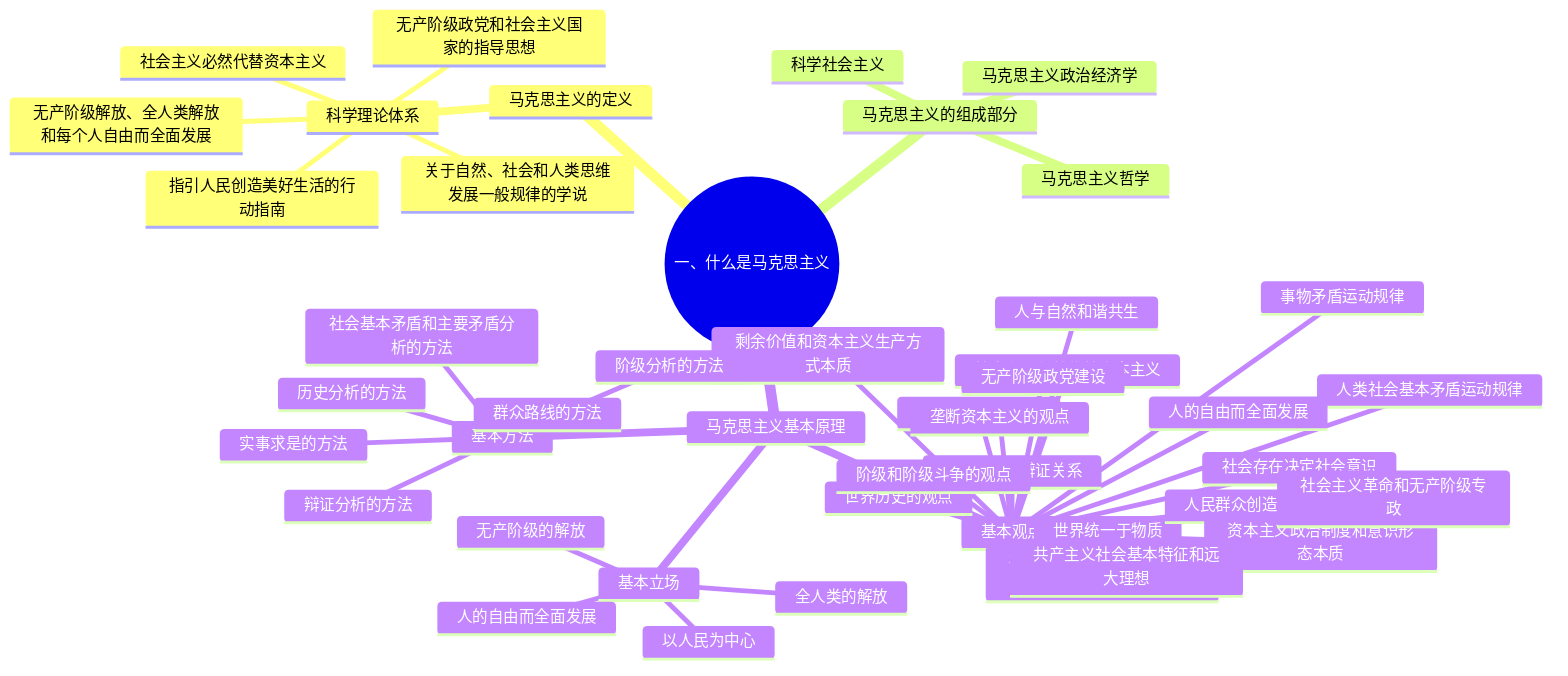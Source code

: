 mindmap
	root((一、什么是马克思主义))
		马克思主义的定义
			科学理论体系
				关于自然、社会和人类思维发展一般规律的学说
				社会主义必然代替资本主义
				无产阶级解放、全人类解放和每个人自由而全面发展
				无产阶级政党和社会主义国家的指导思想
				指引人民创造美好生活的行动指南
		马克思主义的组成部分
			马克思主义哲学
			马克思主义政治经济学
			科学社会主义
		马克思主义基本原理
			基本立场
				无产阶级的解放
				全人类的解放
				人的自由而全面发展
				以人民为中心
			基本观点
				世界统一于物质
				事物矛盾运动规律
				实践和认识辩证关系
				社会存在决定社会意识
				人与自然和谐共生
				人类社会基本矛盾运动规律
				人的自由而全面发展
				世界历史的观点
				阶级和阶级斗争的观点
				人民群众创造历史的观点
				劳动价值论的观点
				剩余价值和资本主义生产方式本质
				资本主义政治制度和意识形态本质
				垄断资本主义的观点
				社会主义必然代替资本主义
				社会主义革命和无产阶级专政
				无产阶级政党建设
				社会主义社会本质特征和建设规律
				共产主义社会基本特征和远大理想
			基本方法
				实事求是的方法
				辩证分析的方法
				社会基本矛盾和主要矛盾分析的方法
				历史分析的方法
				阶级分析的方法
				群众路线的方法